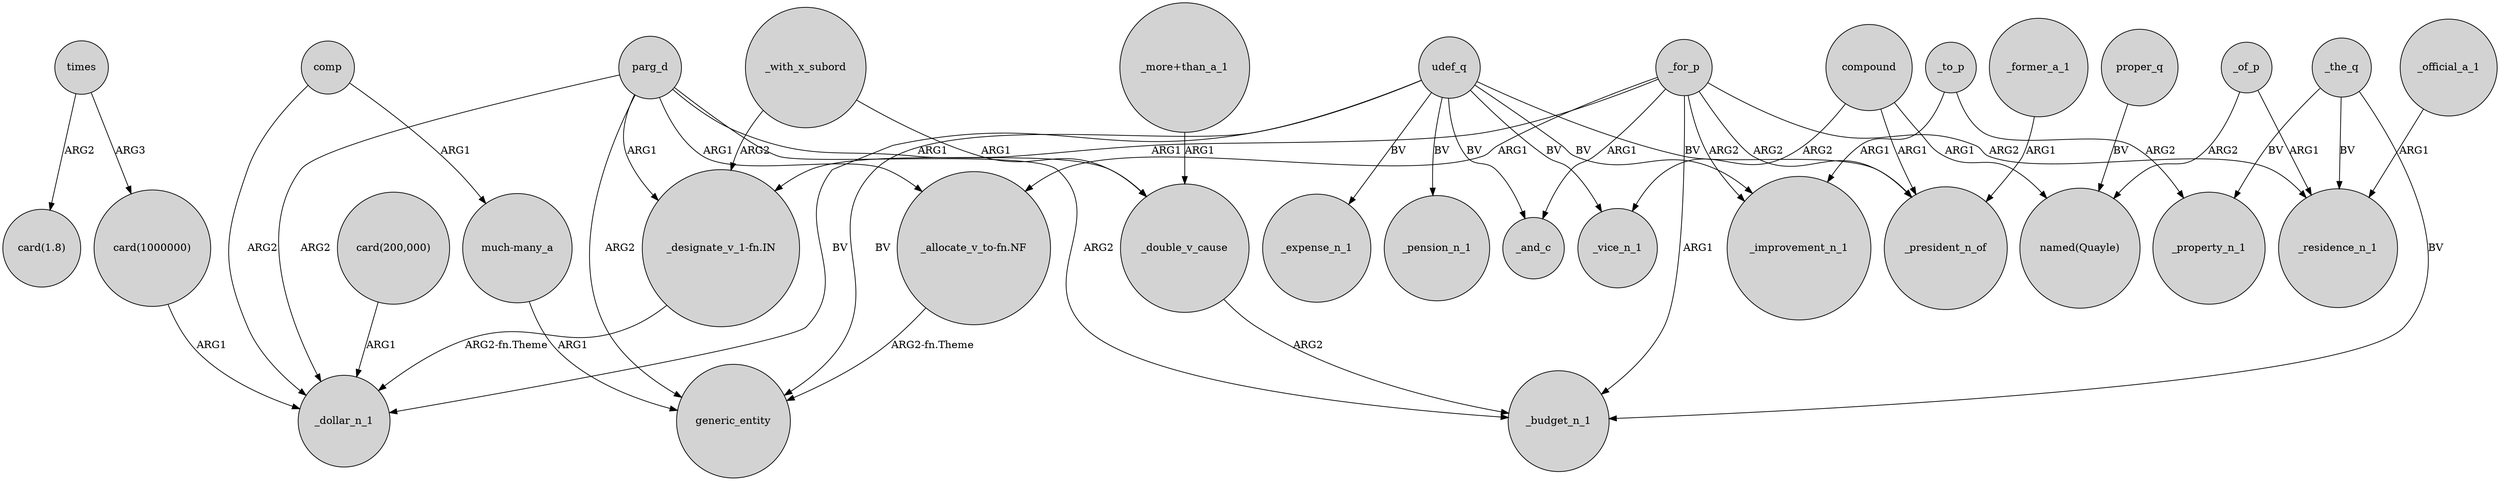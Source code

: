 digraph {
	node [shape=circle style=filled]
	udef_q -> _expense_n_1 [label=BV]
	"card(1000000)" -> _dollar_n_1 [label=ARG1]
	compound -> _vice_n_1 [label=ARG2]
	_former_a_1 -> _president_n_of [label=ARG1]
	proper_q -> "named(Quayle)" [label=BV]
	"_allocate_v_to-fn.NF" -> generic_entity [label="ARG2-fn.Theme"]
	udef_q -> generic_entity [label=BV]
	_the_q -> _budget_n_1 [label=BV]
	"much-many_a" -> generic_entity [label=ARG1]
	_of_p -> _residence_n_1 [label=ARG1]
	_for_p -> _president_n_of [label=ARG2]
	parg_d -> generic_entity [label=ARG2]
	_the_q -> _residence_n_1 [label=BV]
	_double_v_cause -> _budget_n_1 [label=ARG2]
	parg_d -> "_allocate_v_to-fn.NF" [label=ARG1]
	compound -> "named(Quayle)" [label=ARG1]
	_to_p -> _improvement_n_1 [label=ARG1]
	_for_p -> _improvement_n_1 [label=ARG2]
	"_designate_v_1-fn.IN" -> _dollar_n_1 [label="ARG2-fn.Theme"]
	_for_p -> "_allocate_v_to-fn.NF" [label=ARG1]
	udef_q -> _vice_n_1 [label=BV]
	_with_x_subord -> _double_v_cause [label=ARG1]
	_official_a_1 -> _residence_n_1 [label=ARG1]
	parg_d -> "_designate_v_1-fn.IN" [label=ARG1]
	_to_p -> _property_n_1 [label=ARG2]
	comp -> "much-many_a" [label=ARG1]
	compound -> _president_n_of [label=ARG1]
	udef_q -> _president_n_of [label=BV]
	udef_q -> _pension_n_1 [label=BV]
	times -> "card(1000000)" [label=ARG3]
	_for_p -> _budget_n_1 [label=ARG1]
	_for_p -> _residence_n_1 [label=ARG2]
	parg_d -> _double_v_cause [label=ARG1]
	parg_d -> _budget_n_1 [label=ARG2]
	_with_x_subord -> "_designate_v_1-fn.IN" [label=ARG2]
	times -> "card(1.8)" [label=ARG2]
	"_more+than_a_1" -> _double_v_cause [label=ARG1]
	_the_q -> _property_n_1 [label=BV]
	_for_p -> "_designate_v_1-fn.IN" [label=ARG1]
	parg_d -> _dollar_n_1 [label=ARG2]
	comp -> _dollar_n_1 [label=ARG2]
	udef_q -> _improvement_n_1 [label=BV]
	udef_q -> _and_c [label=BV]
	"card(200,000)" -> _dollar_n_1 [label=ARG1]
	udef_q -> _dollar_n_1 [label=BV]
	_of_p -> "named(Quayle)" [label=ARG2]
	_for_p -> _and_c [label=ARG1]
}

